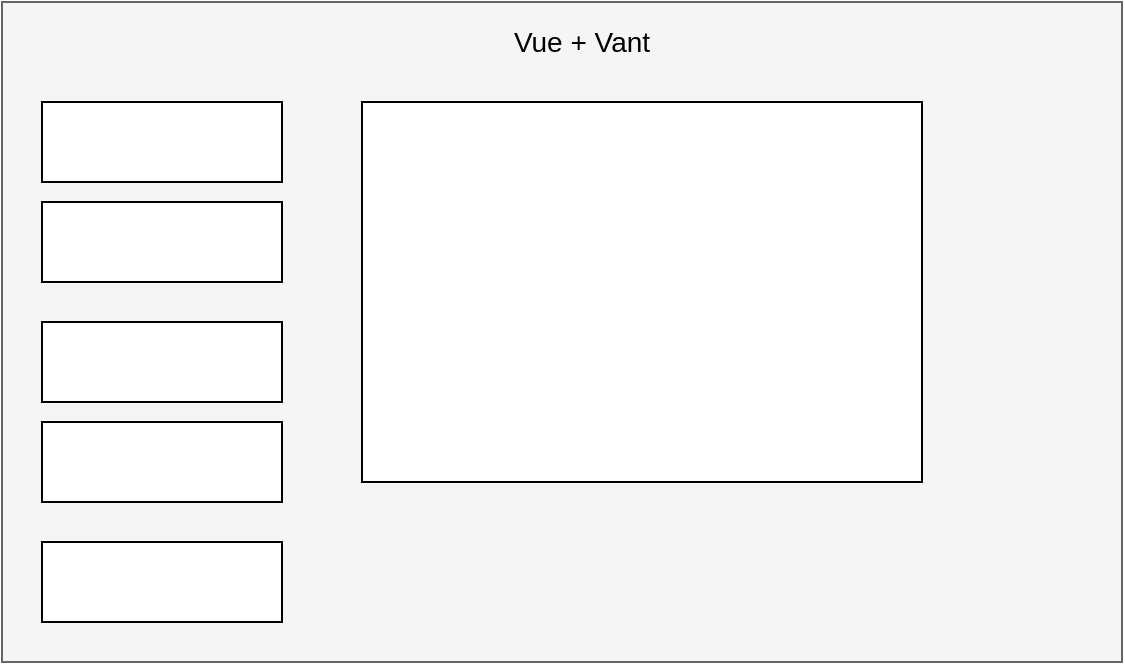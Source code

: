 <mxfile version="13.9.2" type="github">
  <diagram id="jvrbV9RRo3nedBi6Skto" name="Page-1">
    <mxGraphModel dx="1024" dy="531" grid="1" gridSize="10" guides="1" tooltips="1" connect="1" arrows="1" fold="1" page="1" pageScale="1" pageWidth="827" pageHeight="1169" math="0" shadow="0">
      <root>
        <mxCell id="0" />
        <mxCell id="1" parent="0" />
        <mxCell id="BUAmGt_GoeQWq02jle5p-1" value="" style="rounded=0;whiteSpace=wrap;html=1;fillColor=#f5f5f5;strokeColor=#666666;fontColor=#333333;" parent="1" vertex="1">
          <mxGeometry x="130" y="130" width="560" height="330" as="geometry" />
        </mxCell>
        <mxCell id="BUAmGt_GoeQWq02jle5p-2" value="&lt;span style=&quot;font-size: 14px&quot;&gt;Vue + Vant&lt;/span&gt;" style="text;html=1;strokeColor=none;fillColor=none;align=center;verticalAlign=middle;whiteSpace=wrap;rounded=0;" parent="1" vertex="1">
          <mxGeometry x="380" y="140" width="80" height="20" as="geometry" />
        </mxCell>
        <mxCell id="tv0lIXRngKDj8AsCGsrw-1" value="" style="rounded=0;whiteSpace=wrap;html=1;" vertex="1" parent="1">
          <mxGeometry x="150" y="180" width="120" height="40" as="geometry" />
        </mxCell>
        <mxCell id="tv0lIXRngKDj8AsCGsrw-2" value="" style="rounded=0;whiteSpace=wrap;html=1;" vertex="1" parent="1">
          <mxGeometry x="150" y="230" width="120" height="40" as="geometry" />
        </mxCell>
        <mxCell id="tv0lIXRngKDj8AsCGsrw-3" value="" style="rounded=0;whiteSpace=wrap;html=1;" vertex="1" parent="1">
          <mxGeometry x="150" y="290" width="120" height="40" as="geometry" />
        </mxCell>
        <mxCell id="tv0lIXRngKDj8AsCGsrw-4" value="" style="rounded=0;whiteSpace=wrap;html=1;" vertex="1" parent="1">
          <mxGeometry x="150" y="340" width="120" height="40" as="geometry" />
        </mxCell>
        <mxCell id="tv0lIXRngKDj8AsCGsrw-5" value="" style="rounded=0;whiteSpace=wrap;html=1;" vertex="1" parent="1">
          <mxGeometry x="150" y="400" width="120" height="40" as="geometry" />
        </mxCell>
        <mxCell id="tv0lIXRngKDj8AsCGsrw-6" value="" style="rounded=0;whiteSpace=wrap;html=1;" vertex="1" parent="1">
          <mxGeometry x="310" y="180" width="280" height="190" as="geometry" />
        </mxCell>
      </root>
    </mxGraphModel>
  </diagram>
</mxfile>
